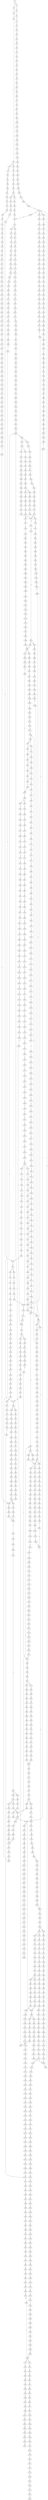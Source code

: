 strict digraph  {
	S0 -> S1 [ label = T ];
	S0 -> S2 [ label = C ];
	S1 -> S3 [ label = T ];
	S2 -> S4 [ label = C ];
	S3 -> S5 [ label = T ];
	S4 -> S6 [ label = T ];
	S5 -> S7 [ label = T ];
	S6 -> S8 [ label = T ];
	S7 -> S9 [ label = G ];
	S8 -> S10 [ label = G ];
	S8 -> S11 [ label = A ];
	S9 -> S12 [ label = A ];
	S10 -> S13 [ label = A ];
	S11 -> S14 [ label = A ];
	S12 -> S15 [ label = A ];
	S13 -> S16 [ label = A ];
	S14 -> S17 [ label = A ];
	S15 -> S18 [ label = C ];
	S16 -> S19 [ label = C ];
	S17 -> S20 [ label = C ];
	S18 -> S21 [ label = A ];
	S19 -> S22 [ label = A ];
	S20 -> S23 [ label = A ];
	S21 -> S24 [ label = G ];
	S22 -> S25 [ label = G ];
	S23 -> S26 [ label = G ];
	S24 -> S27 [ label = T ];
	S25 -> S28 [ label = G ];
	S26 -> S29 [ label = G ];
	S27 -> S30 [ label = T ];
	S28 -> S31 [ label = G ];
	S28 -> S32 [ label = T ];
	S29 -> S33 [ label = T ];
	S30 -> S34 [ label = G ];
	S31 -> S35 [ label = T ];
	S32 -> S36 [ label = C ];
	S33 -> S37 [ label = C ];
	S34 -> S38 [ label = A ];
	S35 -> S39 [ label = C ];
	S36 -> S40 [ label = C ];
	S37 -> S41 [ label = T ];
	S38 -> S42 [ label = C ];
	S39 -> S43 [ label = C ];
	S40 -> S44 [ label = C ];
	S41 -> S45 [ label = C ];
	S42 -> S46 [ label = T ];
	S43 -> S47 [ label = G ];
	S44 -> S48 [ label = T ];
	S45 -> S49 [ label = T ];
	S46 -> S50 [ label = G ];
	S47 -> S51 [ label = C ];
	S48 -> S52 [ label = T ];
	S49 -> S53 [ label = C ];
	S50 -> S54 [ label = T ];
	S51 -> S55 [ label = C ];
	S52 -> S56 [ label = C ];
	S53 -> S57 [ label = C ];
	S54 -> S58 [ label = A ];
	S55 -> S59 [ label = G ];
	S56 -> S60 [ label = T ];
	S56 -> S61 [ label = G ];
	S57 -> S62 [ label = G ];
	S58 -> S63 [ label = C ];
	S59 -> S64 [ label = C ];
	S59 -> S65 [ label = G ];
	S60 -> S66 [ label = C ];
	S61 -> S67 [ label = C ];
	S62 -> S68 [ label = T ];
	S63 -> S69 [ label = A ];
	S64 -> S70 [ label = A ];
	S65 -> S71 [ label = A ];
	S66 -> S72 [ label = G ];
	S67 -> S73 [ label = A ];
	S68 -> S74 [ label = A ];
	S69 -> S75 [ label = C ];
	S70 -> S76 [ label = C ];
	S71 -> S77 [ label = A ];
	S72 -> S78 [ label = T ];
	S73 -> S79 [ label = C ];
	S74 -> S80 [ label = C ];
	S75 -> S81 [ label = T ];
	S76 -> S82 [ label = G ];
	S77 -> S83 [ label = C ];
	S78 -> S84 [ label = A ];
	S79 -> S85 [ label = G ];
	S80 -> S86 [ label = A ];
	S81 -> S87 [ label = T ];
	S82 -> S88 [ label = C ];
	S83 -> S89 [ label = T ];
	S84 -> S90 [ label = C ];
	S85 -> S91 [ label = T ];
	S86 -> S92 [ label = T ];
	S87 -> S93 [ label = G ];
	S88 -> S94 [ label = G ];
	S89 -> S95 [ label = G ];
	S90 -> S96 [ label = G ];
	S91 -> S97 [ label = G ];
	S92 -> S98 [ label = G ];
	S93 -> S99 [ label = G ];
	S94 -> S100 [ label = C ];
	S95 -> S101 [ label = C ];
	S96 -> S102 [ label = G ];
	S97 -> S103 [ label = G ];
	S98 -> S104 [ label = G ];
	S99 -> S105 [ label = A ];
	S100 -> S106 [ label = A ];
	S100 -> S107 [ label = G ];
	S101 -> S108 [ label = A ];
	S102 -> S109 [ label = C ];
	S103 -> S110 [ label = C ];
	S104 -> S111 [ label = C ];
	S105 -> S112 [ label = G ];
	S106 -> S113 [ label = G ];
	S107 -> S114 [ label = C ];
	S107 -> S115 [ label = G ];
	S108 -> S116 [ label = A ];
	S109 -> S117 [ label = T ];
	S110 -> S118 [ label = G ];
	S111 -> S119 [ label = G ];
	S112 -> S120 [ label = A ];
	S113 -> S121 [ label = C ];
	S114 -> S122 [ label = G ];
	S115 -> S123 [ label = C ];
	S116 -> S124 [ label = C ];
	S117 -> S125 [ label = A ];
	S118 -> S126 [ label = T ];
	S119 -> S127 [ label = C ];
	S120 -> S128 [ label = C ];
	S121 -> S129 [ label = C ];
	S122 -> S130 [ label = T ];
	S123 -> S131 [ label = T ];
	S124 -> S132 [ label = C ];
	S125 -> S133 [ label = C ];
	S126 -> S134 [ label = C ];
	S127 -> S135 [ label = C ];
	S128 -> S136 [ label = C ];
	S129 -> S137 [ label = G ];
	S130 -> S138 [ label = C ];
	S131 -> S139 [ label = G ];
	S132 -> S140 [ label = A ];
	S133 -> S141 [ label = T ];
	S134 -> S142 [ label = C ];
	S135 -> S143 [ label = C ];
	S136 -> S144 [ label = C ];
	S137 -> S145 [ label = G ];
	S138 -> S146 [ label = G ];
	S139 -> S147 [ label = G ];
	S140 -> S148 [ label = G ];
	S141 -> S149 [ label = G ];
	S142 -> S150 [ label = C ];
	S143 -> S151 [ label = C ];
	S144 -> S152 [ label = C ];
	S145 -> S153 [ label = C ];
	S145 -> S154 [ label = T ];
	S146 -> S155 [ label = A ];
	S147 -> S156 [ label = A ];
	S148 -> S157 [ label = A ];
	S149 -> S158 [ label = G ];
	S150 -> S159 [ label = C ];
	S151 -> S160 [ label = C ];
	S152 -> S161 [ label = C ];
	S153 -> S162 [ label = A ];
	S154 -> S163 [ label = G ];
	S155 -> S164 [ label = C ];
	S156 -> S165 [ label = A ];
	S157 -> S166 [ label = A ];
	S158 -> S167 [ label = T ];
	S159 -> S168 [ label = A ];
	S160 -> S169 [ label = A ];
	S161 -> S170 [ label = C ];
	S162 -> S171 [ label = C ];
	S163 -> S172 [ label = G ];
	S164 -> S173 [ label = G ];
	S165 -> S174 [ label = T ];
	S166 -> S175 [ label = C ];
	S167 -> S176 [ label = G ];
	S168 -> S177 [ label = C ];
	S169 -> S178 [ label = C ];
	S170 -> S179 [ label = T ];
	S171 -> S180 [ label = T ];
	S172 -> S181 [ label = A ];
	S173 -> S182 [ label = C ];
	S174 -> S183 [ label = G ];
	S175 -> S184 [ label = A ];
	S176 -> S185 [ label = C ];
	S177 -> S186 [ label = T ];
	S178 -> S187 [ label = T ];
	S179 -> S188 [ label = T ];
	S180 -> S189 [ label = T ];
	S181 -> S190 [ label = A ];
	S182 -> S191 [ label = G ];
	S183 -> S192 [ label = G ];
	S184 -> S193 [ label = G ];
	S185 -> S194 [ label = T ];
	S186 -> S195 [ label = T ];
	S187 -> S196 [ label = T ];
	S188 -> S197 [ label = C ];
	S189 -> S198 [ label = C ];
	S190 -> S199 [ label = G ];
	S191 -> S200 [ label = C ];
	S192 -> S201 [ label = G ];
	S193 -> S202 [ label = C ];
	S194 -> S203 [ label = A ];
	S195 -> S204 [ label = G ];
	S196 -> S205 [ label = T ];
	S197 -> S206 [ label = A ];
	S198 -> S207 [ label = A ];
	S199 -> S208 [ label = A ];
	S200 -> S209 [ label = C ];
	S201 -> S210 [ label = G ];
	S202 -> S211 [ label = C ];
	S203 -> S212 [ label = C ];
	S204 -> S213 [ label = A ];
	S205 -> S214 [ label = A ];
	S206 -> S215 [ label = G ];
	S207 -> S216 [ label = G ];
	S208 -> S217 [ label = A ];
	S209 -> S218 [ label = T ];
	S210 -> S219 [ label = T ];
	S211 -> S220 [ label = G ];
	S212 -> S221 [ label = T ];
	S213 -> S222 [ label = G ];
	S214 -> S223 [ label = G ];
	S215 -> S224 [ label = A ];
	S216 -> S225 [ label = C ];
	S217 -> S226 [ label = C ];
	S218 -> S227 [ label = C ];
	S219 -> S228 [ label = C ];
	S220 -> S229 [ label = T ];
	S221 -> S230 [ label = G ];
	S222 -> S231 [ label = C ];
	S223 -> S232 [ label = C ];
	S224 -> S233 [ label = G ];
	S225 -> S234 [ label = C ];
	S226 -> S235 [ label = G ];
	S227 -> S236 [ label = G ];
	S228 -> S237 [ label = C ];
	S229 -> S238 [ label = C ];
	S230 -> S239 [ label = T ];
	S231 -> S240 [ label = C ];
	S232 -> S241 [ label = C ];
	S233 -> S242 [ label = G ];
	S234 -> S243 [ label = G ];
	S235 -> S244 [ label = G ];
	S236 -> S245 [ label = G ];
	S237 -> S246 [ label = G ];
	S238 -> S247 [ label = C ];
	S239 -> S248 [ label = A ];
	S240 -> S249 [ label = G ];
	S241 -> S250 [ label = G ];
	S242 -> S251 [ label = T ];
	S243 -> S252 [ label = C ];
	S244 -> S253 [ label = C ];
	S245 -> S254 [ label = G ];
	S246 -> S255 [ label = C ];
	S247 -> S256 [ label = T ];
	S248 -> S257 [ label = A ];
	S249 -> S258 [ label = C ];
	S250 -> S259 [ label = T ];
	S251 -> S260 [ label = C ];
	S252 -> S261 [ label = C ];
	S253 -> S262 [ label = A ];
	S254 -> S263 [ label = C ];
	S255 -> S55 [ label = C ];
	S256 -> S264 [ label = C ];
	S257 -> S265 [ label = C ];
	S258 -> S266 [ label = C ];
	S259 -> S267 [ label = C ];
	S260 -> S268 [ label = C ];
	S261 -> S269 [ label = C ];
	S262 -> S270 [ label = C ];
	S263 -> S271 [ label = T ];
	S264 -> S272 [ label = T ];
	S265 -> S273 [ label = A ];
	S266 -> S274 [ label = C ];
	S267 -> S275 [ label = C ];
	S268 -> S276 [ label = C ];
	S269 -> S277 [ label = C ];
	S270 -> S278 [ label = C ];
	S270 -> S279 [ label = T ];
	S271 -> S280 [ label = C ];
	S272 -> S281 [ label = G ];
	S273 -> S282 [ label = C ];
	S274 -> S277 [ label = C ];
	S275 -> S283 [ label = C ];
	S276 -> S284 [ label = T ];
	S276 -> S285 [ label = A ];
	S276 -> S286 [ label = G ];
	S277 -> S287 [ label = T ];
	S278 -> S288 [ label = G ];
	S279 -> S289 [ label = G ];
	S280 -> S290 [ label = A ];
	S281 -> S291 [ label = T ];
	S282 -> S292 [ label = A ];
	S283 -> S293 [ label = A ];
	S284 -> S52 [ label = T ];
	S285 -> S294 [ label = G ];
	S286 -> S295 [ label = G ];
	S287 -> S296 [ label = T ];
	S287 -> S297 [ label = C ];
	S288 -> S298 [ label = G ];
	S289 -> S299 [ label = G ];
	S290 -> S300 [ label = C ];
	S291 -> S301 [ label = C ];
	S292 -> S302 [ label = C ];
	S293 -> S303 [ label = C ];
	S294 -> S304 [ label = A ];
	S295 -> S305 [ label = A ];
	S296 -> S306 [ label = C ];
	S297 -> S307 [ label = C ];
	S298 -> S308 [ label = G ];
	S299 -> S309 [ label = G ];
	S300 -> S310 [ label = G ];
	S301 -> S311 [ label = G ];
	S302 -> S312 [ label = G ];
	S303 -> S313 [ label = C ];
	S304 -> S314 [ label = G ];
	S305 -> S315 [ label = G ];
	S306 -> S316 [ label = A ];
	S307 -> S317 [ label = A ];
	S308 -> S318 [ label = A ];
	S309 -> S319 [ label = A ];
	S310 -> S320 [ label = T ];
	S311 -> S321 [ label = T ];
	S312 -> S322 [ label = C ];
	S313 -> S323 [ label = A ];
	S314 -> S324 [ label = C ];
	S315 -> S325 [ label = G ];
	S316 -> S326 [ label = C ];
	S317 -> S327 [ label = C ];
	S318 -> S328 [ label = A ];
	S319 -> S329 [ label = A ];
	S320 -> S330 [ label = C ];
	S321 -> S331 [ label = G ];
	S322 -> S332 [ label = T ];
	S323 -> S333 [ label = C ];
	S324 -> S334 [ label = C ];
	S325 -> S335 [ label = C ];
	S326 -> S336 [ label = G ];
	S327 -> S337 [ label = C ];
	S328 -> S338 [ label = T ];
	S329 -> S339 [ label = C ];
	S330 -> S340 [ label = C ];
	S331 -> S341 [ label = G ];
	S332 -> S342 [ label = C ];
	S333 -> S343 [ label = C ];
	S334 -> S344 [ label = A ];
	S335 -> S345 [ label = G ];
	S336 -> S346 [ label = C ];
	S337 -> S347 [ label = C ];
	S338 -> S348 [ label = T ];
	S339 -> S349 [ label = T ];
	S340 -> S350 [ label = A ];
	S341 -> S351 [ label = T ];
	S342 -> S352 [ label = C ];
	S343 -> S353 [ label = G ];
	S344 -> S354 [ label = C ];
	S345 -> S355 [ label = T ];
	S346 -> S356 [ label = T ];
	S347 -> S357 [ label = G ];
	S348 -> S358 [ label = G ];
	S349 -> S359 [ label = G ];
	S350 -> S360 [ label = G ];
	S351 -> S361 [ label = A ];
	S352 -> S362 [ label = T ];
	S353 -> S363 [ label = A ];
	S354 -> S364 [ label = G ];
	S355 -> S365 [ label = G ];
	S356 -> S366 [ label = C ];
	S357 -> S367 [ label = C ];
	S358 -> S368 [ label = A ];
	S359 -> S369 [ label = G ];
	S360 -> S370 [ label = C ];
	S361 -> S371 [ label = C ];
	S362 -> S372 [ label = A ];
	S363 -> S373 [ label = T ];
	S364 -> S374 [ label = G ];
	S365 -> S375 [ label = G ];
	S366 -> S376 [ label = C ];
	S367 -> S377 [ label = C ];
	S368 -> S378 [ label = A ];
	S369 -> S379 [ label = A ];
	S370 -> S380 [ label = T ];
	S370 -> S381 [ label = G ];
	S371 -> S382 [ label = C ];
	S372 -> S383 [ label = G ];
	S373 -> S384 [ label = C ];
	S374 -> S385 [ label = T ];
	S375 -> S386 [ label = T ];
	S376 -> S387 [ label = G ];
	S377 -> S388 [ label = G ];
	S378 -> S389 [ label = C ];
	S379 -> S390 [ label = C ];
	S380 -> S391 [ label = T ];
	S381 -> S392 [ label = A ];
	S382 -> S393 [ label = G ];
	S383 -> S394 [ label = A ];
	S384 -> S395 [ label = G ];
	S385 -> S396 [ label = T ];
	S386 -> S397 [ label = A ];
	S387 -> S398 [ label = G ];
	S388 -> S399 [ label = G ];
	S389 -> S400 [ label = C ];
	S390 -> S401 [ label = C ];
	S391 -> S402 [ label = C ];
	S392 -> S403 [ label = G ];
	S393 -> S404 [ label = G ];
	S394 -> S405 [ label = A ];
	S395 -> S406 [ label = G ];
	S396 -> S407 [ label = A ];
	S397 -> S408 [ label = T ];
	S398 -> S409 [ label = T ];
	S399 -> S410 [ label = T ];
	S400 -> S411 [ label = C ];
	S401 -> S412 [ label = C ];
	S402 -> S413 [ label = A ];
	S403 -> S414 [ label = T ];
	S404 -> S415 [ label = T ];
	S405 -> S416 [ label = C ];
	S406 -> S417 [ label = T ];
	S407 -> S418 [ label = C ];
	S408 -> S419 [ label = G ];
	S409 -> S420 [ label = T ];
	S410 -> S421 [ label = C ];
	S411 -> S422 [ label = G ];
	S412 -> S423 [ label = G ];
	S413 -> S424 [ label = C ];
	S414 -> S425 [ label = C ];
	S415 -> S426 [ label = G ];
	S416 -> S427 [ label = T ];
	S417 -> S428 [ label = T ];
	S418 -> S429 [ label = T ];
	S419 -> S430 [ label = A ];
	S420 -> S431 [ label = G ];
	S421 -> S432 [ label = C ];
	S422 -> S433 [ label = T ];
	S423 -> S434 [ label = T ];
	S424 -> S435 [ label = G ];
	S425 -> S436 [ label = C ];
	S425 -> S437 [ label = T ];
	S426 -> S438 [ label = G ];
	S427 -> S439 [ label = T ];
	S428 -> S440 [ label = C ];
	S429 -> S441 [ label = G ];
	S430 -> S442 [ label = G ];
	S431 -> S443 [ label = C ];
	S432 -> S444 [ label = C ];
	S433 -> S445 [ label = C ];
	S434 -> S446 [ label = C ];
	S435 -> S447 [ label = C ];
	S436 -> S448 [ label = C ];
	S437 -> S449 [ label = C ];
	S438 -> S450 [ label = T ];
	S439 -> S451 [ label = C ];
	S440 -> S452 [ label = C ];
	S441 -> S453 [ label = C ];
	S442 -> S454 [ label = C ];
	S443 -> S455 [ label = A ];
	S444 -> S456 [ label = A ];
	S445 -> S457 [ label = T ];
	S446 -> S458 [ label = T ];
	S447 -> S459 [ label = C ];
	S448 -> S460 [ label = T ];
	S448 -> S461 [ label = G ];
	S449 -> S462 [ label = G ];
	S450 -> S463 [ label = T ];
	S451 -> S464 [ label = A ];
	S452 -> S465 [ label = A ];
	S453 -> S466 [ label = A ];
	S454 -> S467 [ label = G ];
	S455 -> S468 [ label = C ];
	S456 -> S469 [ label = G ];
	S457 -> S470 [ label = C ];
	S458 -> S470 [ label = C ];
	S459 -> S471 [ label = C ];
	S460 -> S472 [ label = C ];
	S461 -> S473 [ label = C ];
	S462 -> S474 [ label = T ];
	S463 -> S475 [ label = A ];
	S464 -> S476 [ label = A ];
	S465 -> S477 [ label = G ];
	S466 -> S478 [ label = G ];
	S467 -> S479 [ label = G ];
	S468 -> S480 [ label = T ];
	S469 -> S481 [ label = T ];
	S470 -> S482 [ label = G ];
	S471 -> S483 [ label = T ];
	S472 -> S484 [ label = C ];
	S473 -> S485 [ label = C ];
	S474 -> S486 [ label = C ];
	S475 -> S487 [ label = G ];
	S476 -> S488 [ label = C ];
	S477 -> S489 [ label = T ];
	S478 -> S490 [ label = A ];
	S479 -> S491 [ label = T ];
	S480 -> S492 [ label = G ];
	S481 -> S493 [ label = G ];
	S482 -> S494 [ label = G ];
	S483 -> S495 [ label = T ];
	S484 -> S496 [ label = G ];
	S485 -> S497 [ label = T ];
	S486 -> S498 [ label = T ];
	S487 -> S499 [ label = A ];
	S488 -> S500 [ label = C ];
	S488 -> S501 [ label = T ];
	S489 -> S502 [ label = G ];
	S490 -> S503 [ label = C ];
	S491 -> S504 [ label = C ];
	S492 -> S505 [ label = G ];
	S493 -> S506 [ label = G ];
	S494 -> S507 [ label = C ];
	S495 -> S508 [ label = C ];
	S496 -> S509 [ label = G ];
	S497 -> S510 [ label = G ];
	S498 -> S511 [ label = G ];
	S499 -> S512 [ label = A ];
	S500 -> S513 [ label = G ];
	S501 -> S514 [ label = G ];
	S502 -> S515 [ label = G ];
	S503 -> S516 [ label = G ];
	S504 -> S517 [ label = G ];
	S505 -> S518 [ label = T ];
	S506 -> S519 [ label = T ];
	S507 -> S520 [ label = A ];
	S508 -> S521 [ label = A ];
	S509 -> S522 [ label = T ];
	S510 -> S523 [ label = T ];
	S511 -> S524 [ label = T ];
	S512 -> S525 [ label = G ];
	S513 -> S526 [ label = G ];
	S514 -> S527 [ label = G ];
	S514 -> S528 [ label = C ];
	S515 -> S529 [ label = T ];
	S516 -> S530 [ label = G ];
	S517 -> S531 [ label = C ];
	S518 -> S532 [ label = C ];
	S519 -> S533 [ label = C ];
	S520 -> S534 [ label = C ];
	S521 -> S535 [ label = T ];
	S522 -> S536 [ label = C ];
	S523 -> S537 [ label = C ];
	S524 -> S538 [ label = T ];
	S525 -> S539 [ label = G ];
	S526 -> S540 [ label = C ];
	S527 -> S541 [ label = C ];
	S528 -> S542 [ label = C ];
	S529 -> S533 [ label = C ];
	S530 -> S543 [ label = A ];
	S531 -> S544 [ label = A ];
	S532 -> S545 [ label = G ];
	S533 -> S546 [ label = G ];
	S534 -> S547 [ label = C ];
	S535 -> S548 [ label = C ];
	S536 -> S549 [ label = T ];
	S537 -> S550 [ label = G ];
	S538 -> S551 [ label = C ];
	S539 -> S552 [ label = G ];
	S540 -> S553 [ label = C ];
	S541 -> S554 [ label = C ];
	S542 -> S555 [ label = C ];
	S543 -> S556 [ label = C ];
	S544 -> S557 [ label = C ];
	S545 -> S558 [ label = T ];
	S546 -> S559 [ label = T ];
	S547 -> S560 [ label = G ];
	S548 -> S561 [ label = C ];
	S549 -> S562 [ label = G ];
	S550 -> S563 [ label = C ];
	S551 -> S564 [ label = C ];
	S552 -> S565 [ label = G ];
	S553 -> S566 [ label = C ];
	S554 -> S567 [ label = C ];
	S555 -> S568 [ label = T ];
	S556 -> S569 [ label = A ];
	S557 -> S570 [ label = G ];
	S558 -> S571 [ label = C ];
	S559 -> S572 [ label = C ];
	S560 -> S573 [ label = A ];
	S561 -> S574 [ label = A ];
	S562 -> S575 [ label = G ];
	S563 -> S576 [ label = G ];
	S564 -> S577 [ label = G ];
	S565 -> S578 [ label = G ];
	S566 -> S579 [ label = A ];
	S567 -> S580 [ label = A ];
	S568 -> S581 [ label = A ];
	S569 -> S582 [ label = C ];
	S570 -> S583 [ label = C ];
	S571 -> S584 [ label = C ];
	S572 -> S584 [ label = C ];
	S573 -> S585 [ label = G ];
	S573 -> S586 [ label = A ];
	S574 -> S587 [ label = G ];
	S575 -> S588 [ label = A ];
	S576 -> S589 [ label = C ];
	S577 -> S590 [ label = T ];
	S578 -> S591 [ label = T ];
	S579 -> S592 [ label = G ];
	S580 -> S593 [ label = G ];
	S581 -> S594 [ label = G ];
	S582 -> S595 [ label = A ];
	S583 -> S596 [ label = G ];
	S584 -> S597 [ label = G ];
	S585 -> S598 [ label = T ];
	S586 -> S599 [ label = T ];
	S587 -> S600 [ label = A ];
	S588 -> S601 [ label = G ];
	S589 -> S602 [ label = G ];
	S589 -> S603 [ label = A ];
	S590 -> S604 [ label = G ];
	S591 -> S605 [ label = C ];
	S592 -> S606 [ label = T ];
	S593 -> S607 [ label = G ];
	S594 -> S608 [ label = G ];
	S595 -> S609 [ label = C ];
	S596 -> S100 [ label = C ];
	S597 -> S610 [ label = T ];
	S598 -> S611 [ label = C ];
	S599 -> S612 [ label = G ];
	S600 -> S613 [ label = A ];
	S601 -> S614 [ label = G ];
	S602 -> S615 [ label = A ];
	S603 -> S616 [ label = A ];
	S604 -> S617 [ label = G ];
	S605 -> S618 [ label = C ];
	S606 -> S619 [ label = T ];
	S607 -> S620 [ label = T ];
	S608 -> S621 [ label = T ];
	S609 -> S622 [ label = C ];
	S610 -> S623 [ label = C ];
	S611 -> S624 [ label = C ];
	S612 -> S625 [ label = T ];
	S613 -> S626 [ label = C ];
	S614 -> S627 [ label = G ];
	S615 -> S628 [ label = G ];
	S616 -> S629 [ label = C ];
	S617 -> S630 [ label = C ];
	S618 -> S631 [ label = G ];
	S619 -> S632 [ label = G ];
	S620 -> S633 [ label = G ];
	S621 -> S634 [ label = G ];
	S622 -> S635 [ label = T ];
	S623 -> S636 [ label = A ];
	S624 -> S637 [ label = A ];
	S624 -> S638 [ label = T ];
	S625 -> S639 [ label = A ];
	S626 -> S640 [ label = C ];
	S627 -> S641 [ label = T ];
	S628 -> S642 [ label = C ];
	S629 -> S643 [ label = C ];
	S630 -> S644 [ label = C ];
	S631 -> S645 [ label = T ];
	S632 -> S646 [ label = T ];
	S633 -> S647 [ label = C ];
	S633 -> S648 [ label = G ];
	S634 -> S649 [ label = T ];
	S635 -> S650 [ label = C ];
	S636 -> S651 [ label = C ];
	S637 -> S652 [ label = G ];
	S638 -> S653 [ label = C ];
	S639 -> S654 [ label = G ];
	S640 -> S655 [ label = A ];
	S640 -> S656 [ label = G ];
	S641 -> S657 [ label = G ];
	S642 -> S658 [ label = A ];
	S643 -> S659 [ label = C ];
	S644 -> S660 [ label = C ];
	S645 -> S661 [ label = C ];
	S646 -> S662 [ label = G ];
	S647 -> S663 [ label = G ];
	S648 -> S664 [ label = G ];
	S649 -> S665 [ label = G ];
	S650 -> S666 [ label = T ];
	S651 -> S667 [ label = C ];
	S652 -> S668 [ label = T ];
	S652 -> S669 [ label = C ];
	S653 -> S670 [ label = G ];
	S654 -> S671 [ label = T ];
	S655 -> S672 [ label = G ];
	S655 -> S673 [ label = C ];
	S656 -> S674 [ label = G ];
	S657 -> S675 [ label = T ];
	S658 -> S676 [ label = G ];
	S659 -> S677 [ label = G ];
	S660 -> S678 [ label = G ];
	S661 -> S679 [ label = G ];
	S662 -> S680 [ label = C ];
	S663 -> S681 [ label = C ];
	S664 -> S682 [ label = C ];
	S665 -> S683 [ label = C ];
	S666 -> S684 [ label = A ];
	S667 -> S685 [ label = C ];
	S667 -> S686 [ label = G ];
	S668 -> S687 [ label = A ];
	S669 -> S688 [ label = T ];
	S670 -> S689 [ label = A ];
	S671 -> S690 [ label = T ];
	S672 -> S691 [ label = A ];
	S673 -> S692 [ label = C ];
	S674 -> S693 [ label = A ];
	S675 -> S694 [ label = T ];
	S676 -> S695 [ label = T ];
	S677 -> S696 [ label = T ];
	S678 -> S697 [ label = T ];
	S679 -> S698 [ label = G ];
	S680 -> S699 [ label = G ];
	S681 -> S700 [ label = G ];
	S682 -> S701 [ label = T ];
	S683 -> S702 [ label = G ];
	S684 -> S703 [ label = G ];
	S685 -> S704 [ label = T ];
	S686 -> S705 [ label = A ];
	S687 -> S706 [ label = G ];
	S688 -> S391 [ label = T ];
	S689 -> S707 [ label = A ];
	S690 -> S708 [ label = T ];
	S691 -> S709 [ label = C ];
	S692 -> S710 [ label = A ];
	S693 -> S711 [ label = C ];
	S694 -> S712 [ label = C ];
	S695 -> S713 [ label = G ];
	S696 -> S714 [ label = A ];
	S697 -> S715 [ label = C ];
	S698 -> S716 [ label = A ];
	S699 -> S717 [ label = T ];
	S700 -> S718 [ label = T ];
	S701 -> S719 [ label = T ];
	S702 -> S720 [ label = T ];
	S703 -> S721 [ label = A ];
	S704 -> S722 [ label = G ];
	S705 -> S723 [ label = A ];
	S705 -> S724 [ label = G ];
	S706 -> S725 [ label = G ];
	S706 -> S726 [ label = C ];
	S707 -> S727 [ label = C ];
	S708 -> S728 [ label = C ];
	S709 -> S729 [ label = T ];
	S710 -> S730 [ label = C ];
	S711 -> S731 [ label = G ];
	S712 -> S732 [ label = C ];
	S713 -> S733 [ label = C ];
	S714 -> S734 [ label = C ];
	S715 -> S735 [ label = C ];
	S716 -> S736 [ label = A ];
	S717 -> S737 [ label = C ];
	S718 -> S738 [ label = C ];
	S719 -> S739 [ label = C ];
	S720 -> S740 [ label = C ];
	S721 -> S741 [ label = A ];
	S722 -> S742 [ label = T ];
	S723 -> S743 [ label = T ];
	S724 -> S744 [ label = T ];
	S725 -> S745 [ label = G ];
	S726 -> S746 [ label = T ];
	S727 -> S747 [ label = T ];
	S728 -> S748 [ label = A ];
	S729 -> S749 [ label = C ];
	S730 -> S750 [ label = C ];
	S731 -> S751 [ label = C ];
	S732 -> S752 [ label = A ];
	S733 -> S753 [ label = A ];
	S734 -> S754 [ label = A ];
	S735 -> S755 [ label = A ];
	S736 -> S756 [ label = C ];
	S737 -> S757 [ label = G ];
	S738 -> S758 [ label = G ];
	S739 -> S759 [ label = G ];
	S740 -> S757 [ label = G ];
	S741 -> S760 [ label = C ];
	S742 -> S761 [ label = C ];
	S743 -> S762 [ label = C ];
	S744 -> S611 [ label = C ];
	S745 -> S763 [ label = T ];
	S746 -> S764 [ label = C ];
	S747 -> S765 [ label = T ];
	S748 -> S766 [ label = C ];
	S749 -> S767 [ label = C ];
	S750 -> S768 [ label = C ];
	S751 -> S769 [ label = C ];
	S752 -> S770 [ label = G ];
	S753 -> S771 [ label = A ];
	S754 -> S772 [ label = G ];
	S755 -> S773 [ label = G ];
	S756 -> S774 [ label = A ];
	S756 -> S775 [ label = T ];
	S757 -> S776 [ label = A ];
	S758 -> S777 [ label = T ];
	S759 -> S778 [ label = A ];
	S760 -> S779 [ label = G ];
	S761 -> S780 [ label = C ];
	S762 -> S781 [ label = C ];
	S763 -> S782 [ label = C ];
	S764 -> S783 [ label = C ];
	S765 -> S784 [ label = C ];
	S766 -> S785 [ label = T ];
	S767 -> S786 [ label = C ];
	S768 -> S787 [ label = C ];
	S769 -> S788 [ label = C ];
	S770 -> S789 [ label = C ];
	S771 -> S790 [ label = C ];
	S772 -> S791 [ label = C ];
	S773 -> S792 [ label = T ];
	S774 -> S793 [ label = G ];
	S775 -> S794 [ label = A ];
	S776 -> S795 [ label = A ];
	S777 -> S796 [ label = G ];
	S778 -> S797 [ label = A ];
	S779 -> S798 [ label = A ];
	S780 -> S799 [ label = T ];
	S781 -> S800 [ label = T ];
	S782 -> S801 [ label = A ];
	S783 -> S802 [ label = A ];
	S784 -> S803 [ label = A ];
	S785 -> S804 [ label = C ];
	S786 -> S805 [ label = A ];
	S787 -> S806 [ label = T ];
	S788 -> S807 [ label = A ];
	S789 -> S808 [ label = A ];
	S790 -> S809 [ label = A ];
	S791 -> S810 [ label = A ];
	S792 -> S811 [ label = A ];
	S793 -> S812 [ label = G ];
	S794 -> S813 [ label = C ];
	S795 -> S814 [ label = C ];
	S796 -> S815 [ label = C ];
	S797 -> S816 [ label = C ];
	S798 -> S817 [ label = G ];
	S799 -> S818 [ label = A ];
	S799 -> S819 [ label = T ];
	S800 -> S820 [ label = C ];
	S801 -> S821 [ label = C ];
	S802 -> S822 [ label = C ];
	S803 -> S476 [ label = A ];
	S804 -> S823 [ label = C ];
	S805 -> S824 [ label = T ];
	S806 -> S825 [ label = T ];
	S807 -> S826 [ label = T ];
	S808 -> S827 [ label = G ];
	S809 -> S828 [ label = G ];
	S810 -> S829 [ label = G ];
	S811 -> S706 [ label = G ];
	S812 -> S830 [ label = A ];
	S813 -> S831 [ label = A ];
	S814 -> S832 [ label = C ];
	S814 -> S833 [ label = A ];
	S815 -> S834 [ label = A ];
	S816 -> S835 [ label = A ];
	S817 -> S836 [ label = G ];
	S818 -> S837 [ label = C ];
	S819 -> S838 [ label = G ];
	S820 -> S839 [ label = G ];
	S821 -> S840 [ label = T ];
	S822 -> S841 [ label = C ];
	S823 -> S842 [ label = T ];
	S824 -> S843 [ label = C ];
	S825 -> S844 [ label = C ];
	S826 -> S845 [ label = C ];
	S827 -> S846 [ label = A ];
	S828 -> S847 [ label = C ];
	S829 -> S848 [ label = G ];
	S830 -> S849 [ label = A ];
	S831 -> S850 [ label = A ];
	S832 -> S851 [ label = T ];
	S833 -> S852 [ label = C ];
	S834 -> S853 [ label = T ];
	S835 -> S854 [ label = C ];
	S836 -> S855 [ label = T ];
	S837 -> S856 [ label = T ];
	S838 -> S857 [ label = A ];
	S838 -> S858 [ label = T ];
	S839 -> S859 [ label = A ];
	S840 -> S860 [ label = C ];
	S841 -> S861 [ label = G ];
	S842 -> S862 [ label = T ];
	S843 -> S863 [ label = T ];
	S844 -> S864 [ label = C ];
	S844 -> S865 [ label = G ];
	S845 -> S866 [ label = G ];
	S846 -> S867 [ label = T ];
	S847 -> S868 [ label = T ];
	S848 -> S869 [ label = T ];
	S849 -> S870 [ label = T ];
	S850 -> S871 [ label = C ];
	S851 -> S872 [ label = T ];
	S851 -> S873 [ label = G ];
	S852 -> S874 [ label = C ];
	S853 -> S875 [ label = C ];
	S854 -> S876 [ label = G ];
	S855 -> S877 [ label = G ];
	S856 -> S878 [ label = A ];
	S857 -> S879 [ label = A ];
	S858 -> S880 [ label = A ];
	S859 -> S881 [ label = A ];
	S860 -> S882 [ label = G ];
	S861 -> S883 [ label = G ];
	S862 -> S884 [ label = T ];
	S863 -> S885 [ label = G ];
	S864 -> S886 [ label = T ];
	S865 -> S887 [ label = A ];
	S866 -> S888 [ label = T ];
	S867 -> S889 [ label = A ];
	S868 -> S890 [ label = A ];
	S869 -> S891 [ label = G ];
	S870 -> S892 [ label = A ];
	S871 -> S893 [ label = G ];
	S872 -> S894 [ label = C ];
	S873 -> S895 [ label = T ];
	S874 -> S896 [ label = C ];
	S875 -> S897 [ label = C ];
	S876 -> S898 [ label = C ];
	S877 -> S899 [ label = T ];
	S878 -> S900 [ label = C ];
	S879 -> S901 [ label = C ];
	S880 -> S902 [ label = G ];
	S881 -> S727 [ label = C ];
	S882 -> S903 [ label = C ];
	S883 -> S904 [ label = A ];
	S884 -> S905 [ label = C ];
	S885 -> S906 [ label = C ];
	S886 -> S907 [ label = G ];
	S887 -> S908 [ label = T ];
	S888 -> S909 [ label = C ];
	S889 -> S910 [ label = A ];
	S890 -> S911 [ label = C ];
	S891 -> S912 [ label = C ];
	S892 -> S913 [ label = G ];
	S893 -> S914 [ label = A ];
	S894 -> S915 [ label = G ];
	S895 -> S916 [ label = C ];
	S896 -> S917 [ label = G ];
	S897 -> S918 [ label = G ];
	S898 -> S919 [ label = G ];
	S899 -> S920 [ label = C ];
	S900 -> S921 [ label = C ];
	S901 -> S922 [ label = T ];
	S902 -> S923 [ label = G ];
	S903 -> S924 [ label = T ];
	S904 -> S925 [ label = C ];
	S905 -> S926 [ label = A ];
	S906 -> S927 [ label = C ];
	S907 -> S928 [ label = T ];
	S908 -> S929 [ label = C ];
	S909 -> S930 [ label = C ];
	S910 -> S931 [ label = A ];
	S911 -> S932 [ label = G ];
	S912 -> S933 [ label = A ];
	S913 -> S934 [ label = T ];
	S914 -> S935 [ label = A ];
	S915 -> S936 [ label = T ];
	S916 -> S937 [ label = G ];
	S917 -> S938 [ label = T ];
	S918 -> S939 [ label = C ];
	S919 -> S940 [ label = C ];
	S920 -> S941 [ label = C ];
	S921 -> S942 [ label = A ];
	S922 -> S943 [ label = T ];
	S923 -> S944 [ label = A ];
	S924 -> S945 [ label = T ];
	S925 -> S946 [ label = G ];
	S926 -> S947 [ label = T ];
	S927 -> S948 [ label = A ];
	S928 -> S949 [ label = C ];
	S929 -> S950 [ label = G ];
	S930 -> S951 [ label = T ];
	S931 -> S952 [ label = A ];
	S932 -> S953 [ label = A ];
	S933 -> S954 [ label = C ];
	S934 -> S955 [ label = C ];
	S935 -> S956 [ label = A ];
	S936 -> S957 [ label = A ];
	S937 -> S958 [ label = C ];
	S938 -> S959 [ label = A ];
	S939 -> S960 [ label = A ];
	S940 -> S961 [ label = A ];
	S941 -> S962 [ label = C ];
	S942 -> S963 [ label = G ];
	S943 -> S964 [ label = C ];
	S944 -> S965 [ label = G ];
	S945 -> S966 [ label = C ];
	S946 -> S967 [ label = T ];
	S947 -> S968 [ label = C ];
	S948 -> S969 [ label = G ];
	S949 -> S970 [ label = C ];
	S950 -> S971 [ label = T ];
	S951 -> S972 [ label = C ];
	S952 -> S973 [ label = A ];
	S953 -> S974 [ label = G ];
	S954 -> S975 [ label = G ];
	S955 -> S976 [ label = T ];
	S956 -> S977 [ label = A ];
	S957 -> S978 [ label = C ];
	S958 -> S576 [ label = G ];
	S959 -> S979 [ label = C ];
	S960 -> S980 [ label = C ];
	S961 -> S981 [ label = C ];
	S962 -> S982 [ label = T ];
	S963 -> S983 [ label = G ];
	S964 -> S984 [ label = A ];
	S965 -> S985 [ label = A ];
	S966 -> S986 [ label = A ];
	S967 -> S987 [ label = C ];
	S968 -> S988 [ label = C ];
	S969 -> S989 [ label = T ];
	S970 -> S990 [ label = T ];
	S971 -> S991 [ label = T ];
	S972 -> S992 [ label = T ];
	S973 -> S993 [ label = C ];
	S974 -> S994 [ label = A ];
	S975 -> S995 [ label = C ];
	S976 -> S996 [ label = C ];
	S977 -> S997 [ label = C ];
	S978 -> S998 [ label = T ];
	S979 -> S999 [ label = G ];
	S980 -> S1000 [ label = G ];
	S981 -> S1001 [ label = G ];
	S982 -> S1002 [ label = G ];
	S983 -> S1003 [ label = A ];
	S984 -> S476 [ label = A ];
	S985 -> S1004 [ label = G ];
	S986 -> S1005 [ label = T ];
	S987 -> S1006 [ label = G ];
	S988 -> S1007 [ label = A ];
	S989 -> S1008 [ label = C ];
	S990 -> S819 [ label = T ];
	S991 -> S1009 [ label = T ];
	S992 -> S1010 [ label = T ];
	S993 -> S1011 [ label = T ];
	S994 -> S1012 [ label = A ];
	S995 -> S1013 [ label = G ];
	S996 -> S1014 [ label = T ];
	S997 -> S1015 [ label = A ];
	S998 -> S1016 [ label = T ];
	S999 -> S1017 [ label = T ];
	S1000 -> S1018 [ label = T ];
	S1001 -> S1019 [ label = T ];
	S1002 -> S1020 [ label = T ];
	S1003 -> S1021 [ label = G ];
	S1004 -> S1022 [ label = G ];
	S1005 -> S1023 [ label = C ];
	S1006 -> S1024 [ label = T ];
	S1007 -> S587 [ label = G ];
	S1008 -> S1025 [ label = G ];
	S1009 -> S1026 [ label = G ];
	S1010 -> S1027 [ label = C ];
	S1011 -> S1028 [ label = T ];
	S1012 -> S1029 [ label = C ];
	S1013 -> S1030 [ label = G ];
	S1014 -> S1031 [ label = C ];
	S1015 -> S1032 [ label = G ];
	S1016 -> S1033 [ label = C ];
	S1017 -> S1034 [ label = C ];
	S1018 -> S1035 [ label = C ];
	S1019 -> S1036 [ label = C ];
	S1020 -> S1037 [ label = C ];
	S1021 -> S1038 [ label = A ];
	S1022 -> S1039 [ label = T ];
	S1023 -> S1040 [ label = C ];
	S1024 -> S1041 [ label = G ];
	S1025 -> S1042 [ label = T ];
	S1026 -> S1043 [ label = T ];
	S1027 -> S1044 [ label = T ];
	S1028 -> S1045 [ label = T ];
	S1029 -> S1046 [ label = T ];
	S1030 -> S1047 [ label = T ];
	S1031 -> S1048 [ label = T ];
	S1032 -> S1049 [ label = A ];
	S1033 -> S1050 [ label = A ];
	S1034 -> S1051 [ label = C ];
	S1035 -> S1052 [ label = G ];
	S1036 -> S1053 [ label = C ];
	S1037 -> S1054 [ label = C ];
	S1038 -> S1055 [ label = G ];
	S1039 -> S1056 [ label = C ];
	S1040 -> S574 [ label = A ];
	S1041 -> S1057 [ label = A ];
	S1042 -> S1058 [ label = A ];
	S1043 -> S1059 [ label = A ];
	S1044 -> S1060 [ label = C ];
	S1045 -> S1061 [ label = G ];
	S1046 -> S1062 [ label = G ];
	S1047 -> S1063 [ label = G ];
	S1048 -> S1064 [ label = G ];
	S1049 -> S1065 [ label = A ];
	S1050 -> S1066 [ label = A ];
	S1051 -> S1067 [ label = A ];
	S1052 -> S1068 [ label = A ];
	S1053 -> S1069 [ label = A ];
	S1054 -> S799 [ label = T ];
	S1055 -> S1070 [ label = T ];
	S1056 -> S1071 [ label = C ];
	S1057 -> S1072 [ label = C ];
	S1058 -> S1073 [ label = A ];
	S1059 -> S1074 [ label = G ];
	S1060 -> S1075 [ label = G ];
	S1061 -> S1076 [ label = C ];
	S1062 -> S1077 [ label = G ];
	S1063 -> S1078 [ label = C ];
	S1064 -> S1079 [ label = A ];
	S1065 -> S1080 [ label = G ];
	S1066 -> S1081 [ label = G ];
	S1067 -> S1082 [ label = G ];
	S1068 -> S1083 [ label = G ];
	S1069 -> S360 [ label = G ];
	S1070 -> S1084 [ label = C ];
	S1071 -> S276 [ label = C ];
	S1072 -> S1085 [ label = C ];
	S1073 -> S1086 [ label = G ];
	S1074 -> S1087 [ label = G ];
	S1075 -> S1088 [ label = G ];
	S1076 -> S1089 [ label = C ];
	S1077 -> S1090 [ label = C ];
	S1078 -> S1091 [ label = C ];
	S1079 -> S1092 [ label = G ];
	S1080 -> S1093 [ label = G ];
	S1081 -> S1094 [ label = C ];
	S1082 -> S370 [ label = C ];
	S1083 -> S1095 [ label = C ];
	S1084 -> S1096 [ label = A ];
	S1085 -> S1097 [ label = G ];
	S1086 -> S1098 [ label = A ];
	S1087 -> S1099 [ label = A ];
	S1088 -> S1100 [ label = A ];
	S1089 -> S1101 [ label = G ];
	S1090 -> S1102 [ label = G ];
	S1091 -> S1103 [ label = G ];
	S1092 -> S1104 [ label = T ];
	S1093 -> S1105 [ label = G ];
	S1094 -> S1106 [ label = G ];
	S1095 -> S1107 [ label = G ];
	S1096 -> S1108 [ label = G ];
	S1097 -> S1109 [ label = G ];
	S1098 -> S1110 [ label = C ];
	S1099 -> S1111 [ label = A ];
	S1100 -> S1112 [ label = G ];
	S1101 -> S1113 [ label = T ];
	S1102 -> S1114 [ label = C ];
	S1103 -> S1115 [ label = C ];
	S1104 -> S1116 [ label = A ];
	S1105 -> S1117 [ label = G ];
	S1106 -> S1118 [ label = A ];
	S1107 -> S1119 [ label = A ];
	S1108 -> S1120 [ label = G ];
	S1109 -> S1121 [ label = T ];
	S1110 -> S1122 [ label = G ];
	S1111 -> S1123 [ label = A ];
	S1112 -> S1124 [ label = A ];
	S1113 -> S1125 [ label = A ];
	S1114 -> S1126 [ label = A ];
	S1115 -> S1127 [ label = A ];
	S1117 -> S1128 [ label = T ];
	S1118 -> S1129 [ label = G ];
	S1119 -> S1130 [ label = G ];
	S1120 -> S1131 [ label = A ];
	S1121 -> S1132 [ label = C ];
	S1122 -> S1133 [ label = G ];
	S1123 -> S1134 [ label = G ];
	S1124 -> S1135 [ label = G ];
	S1125 -> S1136 [ label = G ];
	S1126 -> S1137 [ label = G ];
	S1127 -> S1138 [ label = A ];
	S1128 -> S1139 [ label = C ];
	S1129 -> S1140 [ label = T ];
	S1130 -> S1141 [ label = T ];
	S1131 -> S1142 [ label = C ];
	S1132 -> S1143 [ label = G ];
	S1133 -> S1144 [ label = C ];
	S1134 -> S1145 [ label = G ];
	S1135 -> S1146 [ label = G ];
	S1136 -> S1147 [ label = C ];
	S1137 -> S1148 [ label = C ];
	S1138 -> S1149 [ label = C ];
	S1139 -> S1150 [ label = T ];
	S1140 -> S1151 [ label = C ];
	S1141 -> S1152 [ label = C ];
	S1142 -> S1153 [ label = C ];
	S1143 -> S1154 [ label = C ];
	S1144 -> S1155 [ label = T ];
	S1145 -> S1156 [ label = T ];
	S1146 -> S1157 [ label = T ];
	S1147 -> S1158 [ label = C ];
	S1148 -> S1159 [ label = G ];
	S1149 -> S1160 [ label = C ];
	S1150 -> S1161 [ label = C ];
	S1151 -> S436 [ label = C ];
	S1152 -> S1162 [ label = G ];
	S1153 -> S1163 [ label = A ];
	S1154 -> S1164 [ label = G ];
	S1155 -> S1165 [ label = C ];
	S1156 -> S1166 [ label = C ];
	S1157 -> S1056 [ label = C ];
	S1158 -> S1167 [ label = G ];
	S1159 -> S1168 [ label = G ];
	S1160 -> S1169 [ label = A ];
	S1161 -> S1170 [ label = T ];
	S1162 -> S1171 [ label = A ];
	S1163 -> S1172 [ label = G ];
	S1164 -> S1173 [ label = T ];
	S1165 -> S1174 [ label = T ];
	S1166 -> S1175 [ label = C ];
	S1167 -> S1176 [ label = G ];
	S1168 -> S1177 [ label = G ];
	S1169 -> S1178 [ label = G ];
	S1170 -> S1179 [ label = C ];
	S1171 -> S1180 [ label = A ];
	S1172 -> S1181 [ label = T ];
	S1173 -> S1182 [ label = A ];
	S1174 -> S1183 [ label = C ];
	S1175 -> S1184 [ label = C ];
	S1176 -> S1185 [ label = T ];
	S1177 -> S1186 [ label = T ];
	S1178 -> S1187 [ label = T ];
	S1179 -> S1188 [ label = G ];
	S1180 -> S1189 [ label = C ];
	S1181 -> S1190 [ label = C ];
	S1182 -> S1191 [ label = G ];
	S1183 -> S1192 [ label = G ];
	S1184 -> S1193 [ label = G ];
	S1185 -> S1194 [ label = G ];
	S1186 -> S1195 [ label = G ];
	S1187 -> S1196 [ label = C ];
	S1188 -> S1197 [ label = T ];
	S1189 -> S1198 [ label = C ];
	S1190 -> S1199 [ label = T ];
	S1191 -> S1200 [ label = C ];
	S1192 -> S1201 [ label = A ];
	S1193 -> S1202 [ label = A ];
	S1194 -> S1203 [ label = A ];
	S1195 -> S1204 [ label = C ];
	S1196 -> S1205 [ label = G ];
	S1197 -> S1206 [ label = G ];
	S1198 -> S851 [ label = T ];
	S1199 -> S1207 [ label = C ];
	S1200 -> S1208 [ label = C ];
	S1201 -> S1209 [ label = A ];
	S1202 -> S1210 [ label = A ];
	S1203 -> S1211 [ label = C ];
	S1204 -> S1212 [ label = C ];
	S1205 -> S1213 [ label = C ];
	S1206 -> S1214 [ label = G ];
	S1207 -> S1215 [ label = T ];
	S1208 -> S1216 [ label = G ];
	S1209 -> S1217 [ label = G ];
	S1210 -> S1218 [ label = G ];
	S1211 -> S1219 [ label = G ];
	S1212 -> S1220 [ label = G ];
	S1213 -> S1221 [ label = G ];
	S1214 -> S1222 [ label = T ];
	S1215 -> S1223 [ label = G ];
	S1216 -> S1224 [ label = C ];
	S1217 -> S1225 [ label = T ];
	S1218 -> S1226 [ label = T ];
	S1219 -> S1227 [ label = T ];
	S1220 -> S1228 [ label = C ];
	S1221 -> S1229 [ label = C ];
	S1222 -> S1230 [ label = A ];
	S1223 -> S1231 [ label = T ];
	S1224 -> S1232 [ label = T ];
	S1225 -> S1233 [ label = C ];
	S1226 -> S1234 [ label = C ];
	S1227 -> S1235 [ label = G ];
	S1228 -> S1236 [ label = C ];
	S1229 -> S1237 [ label = A ];
	S1231 -> S1238 [ label = A ];
	S1232 -> S1239 [ label = G ];
	S1233 -> S1240 [ label = G ];
	S1234 -> S1241 [ label = G ];
	S1235 -> S1242 [ label = G ];
	S1236 -> S1243 [ label = G ];
	S1237 -> S1244 [ label = G ];
	S1239 -> S1245 [ label = G ];
	S1240 -> S1246 [ label = C ];
	S1241 -> S1247 [ label = A ];
	S1242 -> S1248 [ label = G ];
	S1243 -> S1249 [ label = G ];
	S1244 -> S1250 [ label = C ];
	S1245 -> S1251 [ label = A ];
	S1246 -> S1252 [ label = G ];
	S1247 -> S1253 [ label = G ];
	S1248 -> S1254 [ label = T ];
	S1249 -> S1255 [ label = T ];
	S1250 -> S129 [ label = C ];
	S1251 -> S1256 [ label = A ];
	S1252 -> S1257 [ label = G ];
	S1253 -> S1258 [ label = G ];
	S1254 -> S1259 [ label = A ];
	S1255 -> S1260 [ label = G ];
	S1256 -> S1261 [ label = G ];
	S1257 -> S1262 [ label = C ];
	S1258 -> S1263 [ label = T ];
	S1259 -> S1264 [ label = C ];
	S1260 -> S1265 [ label = G ];
	S1261 -> S1266 [ label = A ];
	S1262 -> S1267 [ label = T ];
	S1263 -> S1268 [ label = A ];
	S1264 -> S1269 [ label = T ];
	S1265 -> S1270 [ label = T ];
	S1266 -> S1271 [ label = A ];
	S1267 -> S1272 [ label = A ];
	S1268 -> S1273 [ label = T ];
	S1269 -> S1274 [ label = A ];
	S1270 -> S1275 [ label = G ];
	S1271 -> S226 [ label = C ];
	S1272 -> S1276 [ label = T ];
	S1273 -> S1277 [ label = A ];
	S1274 -> S1278 [ label = T ];
	S1275 -> S1279 [ label = G ];
	S1276 -> S1280 [ label = A ];
	S1277 -> S1281 [ label = A ];
	S1278 -> S1282 [ label = T ];
	S1279 -> S1283 [ label = A ];
	S1280 -> S1284 [ label = G ];
	S1281 -> S1285 [ label = G ];
	S1282 -> S1286 [ label = G ];
	S1283 -> S1287 [ label = A ];
	S1284 -> S1288 [ label = T ];
	S1285 -> S1289 [ label = T ];
	S1286 -> S1290 [ label = G ];
	S1287 -> S1291 [ label = C ];
	S1288 -> S1292 [ label = A ];
	S1289 -> S1293 [ label = C ];
	S1290 -> S1294 [ label = A ];
	S1291 -> S1295 [ label = C ];
	S1292 -> S1296 [ label = G ];
	S1293 -> S1297 [ label = G ];
	S1294 -> S1298 [ label = A ];
	S1295 -> S1299 [ label = T ];
	S1296 -> S1300 [ label = C ];
	S1297 -> S1301 [ label = T ];
	S1298 -> S1302 [ label = C ];
	S1299 -> S1303 [ label = C ];
	S1300 -> S1304 [ label = C ];
	S1301 -> S1305 [ label = G ];
	S1302 -> S1306 [ label = G ];
	S1303 -> S1307 [ label = G ];
	S1304 -> S1308 [ label = G ];
	S1305 -> S1309 [ label = G ];
	S1306 -> S1310 [ label = G ];
	S1307 -> S1311 [ label = G ];
	S1308 -> S1312 [ label = A ];
	S1309 -> S1313 [ label = T ];
	S1310 -> S1314 [ label = T ];
	S1311 -> S1315 [ label = C ];
	S1312 -> S1316 [ label = A ];
	S1313 -> S361 [ label = A ];
	S1314 -> S1317 [ label = A ];
	S1315 -> S1318 [ label = A ];
	S1316 -> S1319 [ label = A ];
	S1317 -> S1320 [ label = C ];
	S1318 -> S1321 [ label = C ];
	S1319 -> S1322 [ label = C ];
	S1320 -> S1323 [ label = G ];
	S1321 -> S1324 [ label = G ];
	S1322 -> S1325 [ label = C ];
	S1323 -> S1326 [ label = A ];
	S1324 -> S1327 [ label = C ];
	S1325 -> S1328 [ label = C ];
	S1326 -> S1329 [ label = A ];
	S1327 -> S1330 [ label = G ];
	S1328 -> S1331 [ label = C ];
	S1329 -> S1332 [ label = G ];
	S1330 -> S1333 [ label = C ];
	S1331 -> S1334 [ label = G ];
	S1332 -> S1335 [ label = A ];
	S1333 -> S107 [ label = G ];
	S1334 -> S1336 [ label = A ];
	S1335 -> S1337 [ label = A ];
	S1336 -> S1338 [ label = C ];
	S1337 -> S1339 [ label = G ];
	S1338 -> S1340 [ label = T ];
	S1339 -> S1341 [ label = T ];
	S1340 -> S1342 [ label = A ];
	S1341 -> S1343 [ label = G ];
	S1342 -> S1344 [ label = G ];
	S1343 -> S1345 [ label = T ];
	S1344 -> S1346 [ label = A ];
	S1345 -> S1347 [ label = C ];
	S1346 -> S1348 [ label = A ];
	S1347 -> S1349 [ label = C ];
	S1348 -> S1350 [ label = T ];
	S1349 -> S1351 [ label = T ];
	S1350 -> S1352 [ label = C ];
	S1351 -> S1353 [ label = G ];
	S1352 -> S1354 [ label = G ];
	S1353 -> S1355 [ label = G ];
	S1354 -> S1356 [ label = G ];
	S1355 -> S1357 [ label = C ];
	S1356 -> S1358 [ label = G ];
	S1357 -> S1359 [ label = C ];
	S1358 -> S1360 [ label = T ];
	S1359 -> S1361 [ label = T ];
	S1360 -> S1362 [ label = A ];
	S1361 -> S1363 [ label = G ];
	S1362 -> S1364 [ label = T ];
	S1363 -> S1365 [ label = G ];
	S1364 -> S1366 [ label = C ];
	S1365 -> S1367 [ label = G ];
	S1366 -> S1368 [ label = C ];
	S1367 -> S1369 [ label = T ];
	S1368 -> S1370 [ label = C ];
	S1369 -> S1371 [ label = C ];
	S1370 -> S1372 [ label = G ];
	S1371 -> S1373 [ label = C ];
	S1372 -> S1374 [ label = A ];
	S1373 -> S1375 [ label = C ];
	S1374 -> S1376 [ label = A ];
	S1375 -> S1377 [ label = G ];
	S1376 -> S1378 [ label = A ];
	S1377 -> S1379 [ label = A ];
	S1378 -> S1380 [ label = G ];
	S1379 -> S1381 [ label = G ];
	S1380 -> S1382 [ label = T ];
	S1381 -> S1383 [ label = T ];
	S1382 -> S1384 [ label = G ];
	S1383 -> S1385 [ label = C ];
	S1384 -> S1386 [ label = T ];
	S1385 -> S1387 [ label = C ];
	S1386 -> S1388 [ label = C ];
	S1387 -> S637 [ label = A ];
	S1388 -> S1389 [ label = G ];
	S1389 -> S1390 [ label = T ];
	S1390 -> S1391 [ label = C ];
	S1391 -> S1392 [ label = G ];
	S1392 -> S1393 [ label = G ];
	S1393 -> S1394 [ label = A ];
	S1394 -> S1395 [ label = A ];
	S1395 -> S756 [ label = C ];
}
